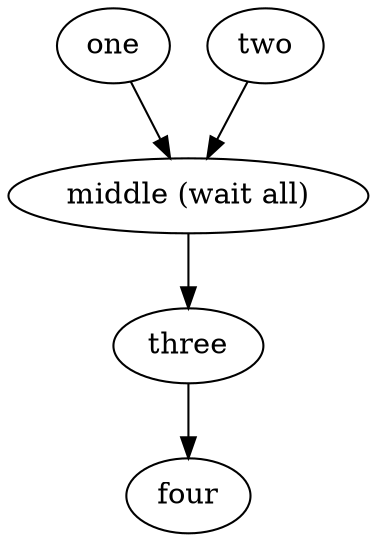 digraph G {
  middle [label="middle (wait all)"]
  one -> middle;
  two -> middle;
  middle -> three -> four;
}